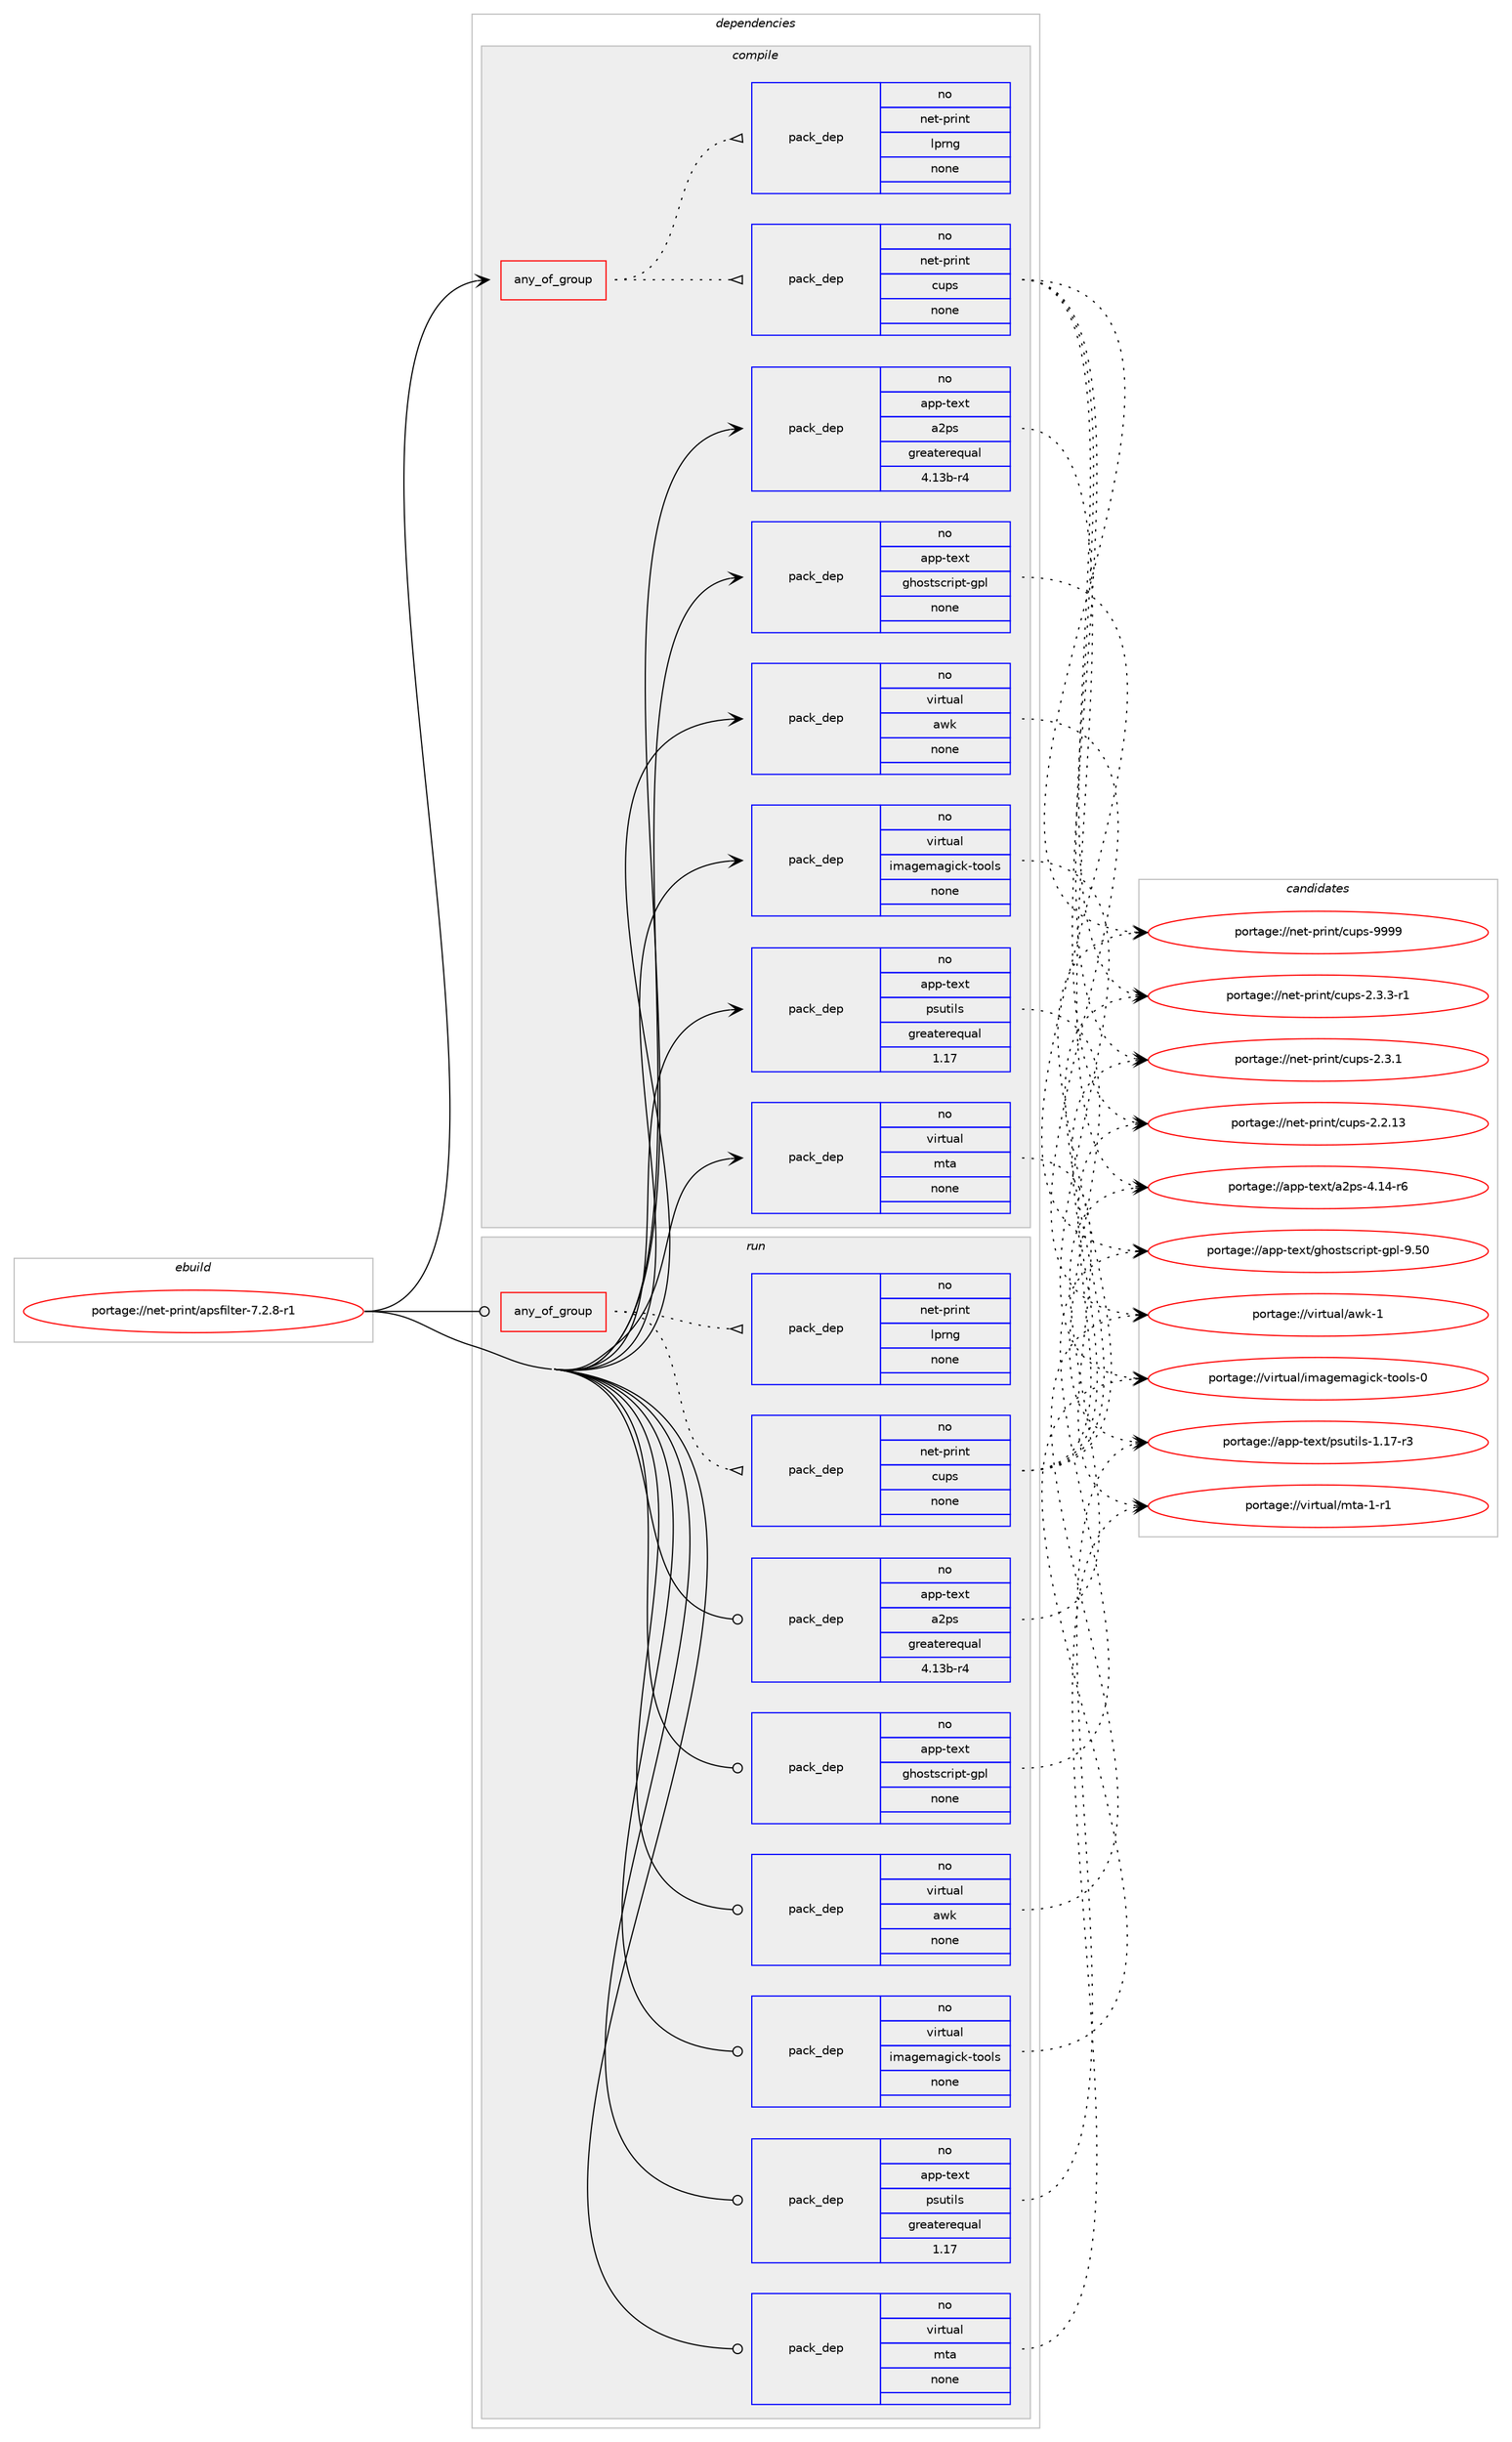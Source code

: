 digraph prolog {

# *************
# Graph options
# *************

newrank=true;
concentrate=true;
compound=true;
graph [rankdir=LR,fontname=Helvetica,fontsize=10,ranksep=1.5];#, ranksep=2.5, nodesep=0.2];
edge  [arrowhead=vee];
node  [fontname=Helvetica,fontsize=10];

# **********
# The ebuild
# **********

subgraph cluster_leftcol {
color=gray;
rank=same;
label=<<i>ebuild</i>>;
id [label="portage://net-print/apsfilter-7.2.8-r1", color=red, width=4, href="../net-print/apsfilter-7.2.8-r1.svg"];
}

# ****************
# The dependencies
# ****************

subgraph cluster_midcol {
color=gray;
label=<<i>dependencies</i>>;
subgraph cluster_compile {
fillcolor="#eeeeee";
style=filled;
label=<<i>compile</i>>;
subgraph any81 {
dependency7381 [label=<<TABLE BORDER="0" CELLBORDER="1" CELLSPACING="0" CELLPADDING="4"><TR><TD CELLPADDING="10">any_of_group</TD></TR></TABLE>>, shape=none, color=red];subgraph pack6291 {
dependency7382 [label=<<TABLE BORDER="0" CELLBORDER="1" CELLSPACING="0" CELLPADDING="4" WIDTH="220"><TR><TD ROWSPAN="6" CELLPADDING="30">pack_dep</TD></TR><TR><TD WIDTH="110">no</TD></TR><TR><TD>net-print</TD></TR><TR><TD>cups</TD></TR><TR><TD>none</TD></TR><TR><TD></TD></TR></TABLE>>, shape=none, color=blue];
}
dependency7381:e -> dependency7382:w [weight=20,style="dotted",arrowhead="oinv"];
subgraph pack6292 {
dependency7383 [label=<<TABLE BORDER="0" CELLBORDER="1" CELLSPACING="0" CELLPADDING="4" WIDTH="220"><TR><TD ROWSPAN="6" CELLPADDING="30">pack_dep</TD></TR><TR><TD WIDTH="110">no</TD></TR><TR><TD>net-print</TD></TR><TR><TD>lprng</TD></TR><TR><TD>none</TD></TR><TR><TD></TD></TR></TABLE>>, shape=none, color=blue];
}
dependency7381:e -> dependency7383:w [weight=20,style="dotted",arrowhead="oinv"];
}
id:e -> dependency7381:w [weight=20,style="solid",arrowhead="vee"];
subgraph pack6293 {
dependency7384 [label=<<TABLE BORDER="0" CELLBORDER="1" CELLSPACING="0" CELLPADDING="4" WIDTH="220"><TR><TD ROWSPAN="6" CELLPADDING="30">pack_dep</TD></TR><TR><TD WIDTH="110">no</TD></TR><TR><TD>app-text</TD></TR><TR><TD>a2ps</TD></TR><TR><TD>greaterequal</TD></TR><TR><TD>4.13b-r4</TD></TR></TABLE>>, shape=none, color=blue];
}
id:e -> dependency7384:w [weight=20,style="solid",arrowhead="vee"];
subgraph pack6294 {
dependency7385 [label=<<TABLE BORDER="0" CELLBORDER="1" CELLSPACING="0" CELLPADDING="4" WIDTH="220"><TR><TD ROWSPAN="6" CELLPADDING="30">pack_dep</TD></TR><TR><TD WIDTH="110">no</TD></TR><TR><TD>app-text</TD></TR><TR><TD>ghostscript-gpl</TD></TR><TR><TD>none</TD></TR><TR><TD></TD></TR></TABLE>>, shape=none, color=blue];
}
id:e -> dependency7385:w [weight=20,style="solid",arrowhead="vee"];
subgraph pack6295 {
dependency7386 [label=<<TABLE BORDER="0" CELLBORDER="1" CELLSPACING="0" CELLPADDING="4" WIDTH="220"><TR><TD ROWSPAN="6" CELLPADDING="30">pack_dep</TD></TR><TR><TD WIDTH="110">no</TD></TR><TR><TD>app-text</TD></TR><TR><TD>psutils</TD></TR><TR><TD>greaterequal</TD></TR><TR><TD>1.17</TD></TR></TABLE>>, shape=none, color=blue];
}
id:e -> dependency7386:w [weight=20,style="solid",arrowhead="vee"];
subgraph pack6296 {
dependency7387 [label=<<TABLE BORDER="0" CELLBORDER="1" CELLSPACING="0" CELLPADDING="4" WIDTH="220"><TR><TD ROWSPAN="6" CELLPADDING="30">pack_dep</TD></TR><TR><TD WIDTH="110">no</TD></TR><TR><TD>virtual</TD></TR><TR><TD>awk</TD></TR><TR><TD>none</TD></TR><TR><TD></TD></TR></TABLE>>, shape=none, color=blue];
}
id:e -> dependency7387:w [weight=20,style="solid",arrowhead="vee"];
subgraph pack6297 {
dependency7388 [label=<<TABLE BORDER="0" CELLBORDER="1" CELLSPACING="0" CELLPADDING="4" WIDTH="220"><TR><TD ROWSPAN="6" CELLPADDING="30">pack_dep</TD></TR><TR><TD WIDTH="110">no</TD></TR><TR><TD>virtual</TD></TR><TR><TD>imagemagick-tools</TD></TR><TR><TD>none</TD></TR><TR><TD></TD></TR></TABLE>>, shape=none, color=blue];
}
id:e -> dependency7388:w [weight=20,style="solid",arrowhead="vee"];
subgraph pack6298 {
dependency7389 [label=<<TABLE BORDER="0" CELLBORDER="1" CELLSPACING="0" CELLPADDING="4" WIDTH="220"><TR><TD ROWSPAN="6" CELLPADDING="30">pack_dep</TD></TR><TR><TD WIDTH="110">no</TD></TR><TR><TD>virtual</TD></TR><TR><TD>mta</TD></TR><TR><TD>none</TD></TR><TR><TD></TD></TR></TABLE>>, shape=none, color=blue];
}
id:e -> dependency7389:w [weight=20,style="solid",arrowhead="vee"];
}
subgraph cluster_compileandrun {
fillcolor="#eeeeee";
style=filled;
label=<<i>compile and run</i>>;
}
subgraph cluster_run {
fillcolor="#eeeeee";
style=filled;
label=<<i>run</i>>;
subgraph any82 {
dependency7390 [label=<<TABLE BORDER="0" CELLBORDER="1" CELLSPACING="0" CELLPADDING="4"><TR><TD CELLPADDING="10">any_of_group</TD></TR></TABLE>>, shape=none, color=red];subgraph pack6299 {
dependency7391 [label=<<TABLE BORDER="0" CELLBORDER="1" CELLSPACING="0" CELLPADDING="4" WIDTH="220"><TR><TD ROWSPAN="6" CELLPADDING="30">pack_dep</TD></TR><TR><TD WIDTH="110">no</TD></TR><TR><TD>net-print</TD></TR><TR><TD>cups</TD></TR><TR><TD>none</TD></TR><TR><TD></TD></TR></TABLE>>, shape=none, color=blue];
}
dependency7390:e -> dependency7391:w [weight=20,style="dotted",arrowhead="oinv"];
subgraph pack6300 {
dependency7392 [label=<<TABLE BORDER="0" CELLBORDER="1" CELLSPACING="0" CELLPADDING="4" WIDTH="220"><TR><TD ROWSPAN="6" CELLPADDING="30">pack_dep</TD></TR><TR><TD WIDTH="110">no</TD></TR><TR><TD>net-print</TD></TR><TR><TD>lprng</TD></TR><TR><TD>none</TD></TR><TR><TD></TD></TR></TABLE>>, shape=none, color=blue];
}
dependency7390:e -> dependency7392:w [weight=20,style="dotted",arrowhead="oinv"];
}
id:e -> dependency7390:w [weight=20,style="solid",arrowhead="odot"];
subgraph pack6301 {
dependency7393 [label=<<TABLE BORDER="0" CELLBORDER="1" CELLSPACING="0" CELLPADDING="4" WIDTH="220"><TR><TD ROWSPAN="6" CELLPADDING="30">pack_dep</TD></TR><TR><TD WIDTH="110">no</TD></TR><TR><TD>app-text</TD></TR><TR><TD>a2ps</TD></TR><TR><TD>greaterequal</TD></TR><TR><TD>4.13b-r4</TD></TR></TABLE>>, shape=none, color=blue];
}
id:e -> dependency7393:w [weight=20,style="solid",arrowhead="odot"];
subgraph pack6302 {
dependency7394 [label=<<TABLE BORDER="0" CELLBORDER="1" CELLSPACING="0" CELLPADDING="4" WIDTH="220"><TR><TD ROWSPAN="6" CELLPADDING="30">pack_dep</TD></TR><TR><TD WIDTH="110">no</TD></TR><TR><TD>app-text</TD></TR><TR><TD>ghostscript-gpl</TD></TR><TR><TD>none</TD></TR><TR><TD></TD></TR></TABLE>>, shape=none, color=blue];
}
id:e -> dependency7394:w [weight=20,style="solid",arrowhead="odot"];
subgraph pack6303 {
dependency7395 [label=<<TABLE BORDER="0" CELLBORDER="1" CELLSPACING="0" CELLPADDING="4" WIDTH="220"><TR><TD ROWSPAN="6" CELLPADDING="30">pack_dep</TD></TR><TR><TD WIDTH="110">no</TD></TR><TR><TD>app-text</TD></TR><TR><TD>psutils</TD></TR><TR><TD>greaterequal</TD></TR><TR><TD>1.17</TD></TR></TABLE>>, shape=none, color=blue];
}
id:e -> dependency7395:w [weight=20,style="solid",arrowhead="odot"];
subgraph pack6304 {
dependency7396 [label=<<TABLE BORDER="0" CELLBORDER="1" CELLSPACING="0" CELLPADDING="4" WIDTH="220"><TR><TD ROWSPAN="6" CELLPADDING="30">pack_dep</TD></TR><TR><TD WIDTH="110">no</TD></TR><TR><TD>virtual</TD></TR><TR><TD>awk</TD></TR><TR><TD>none</TD></TR><TR><TD></TD></TR></TABLE>>, shape=none, color=blue];
}
id:e -> dependency7396:w [weight=20,style="solid",arrowhead="odot"];
subgraph pack6305 {
dependency7397 [label=<<TABLE BORDER="0" CELLBORDER="1" CELLSPACING="0" CELLPADDING="4" WIDTH="220"><TR><TD ROWSPAN="6" CELLPADDING="30">pack_dep</TD></TR><TR><TD WIDTH="110">no</TD></TR><TR><TD>virtual</TD></TR><TR><TD>imagemagick-tools</TD></TR><TR><TD>none</TD></TR><TR><TD></TD></TR></TABLE>>, shape=none, color=blue];
}
id:e -> dependency7397:w [weight=20,style="solid",arrowhead="odot"];
subgraph pack6306 {
dependency7398 [label=<<TABLE BORDER="0" CELLBORDER="1" CELLSPACING="0" CELLPADDING="4" WIDTH="220"><TR><TD ROWSPAN="6" CELLPADDING="30">pack_dep</TD></TR><TR><TD WIDTH="110">no</TD></TR><TR><TD>virtual</TD></TR><TR><TD>mta</TD></TR><TR><TD>none</TD></TR><TR><TD></TD></TR></TABLE>>, shape=none, color=blue];
}
id:e -> dependency7398:w [weight=20,style="solid",arrowhead="odot"];
}
}

# **************
# The candidates
# **************

subgraph cluster_choices {
rank=same;
color=gray;
label=<<i>candidates</i>>;

subgraph choice6291 {
color=black;
nodesep=1;
choice1101011164511211410511011647991171121154557575757 [label="portage://net-print/cups-9999", color=red, width=4,href="../net-print/cups-9999.svg"];
choice1101011164511211410511011647991171121154550465146514511449 [label="portage://net-print/cups-2.3.3-r1", color=red, width=4,href="../net-print/cups-2.3.3-r1.svg"];
choice110101116451121141051101164799117112115455046514649 [label="portage://net-print/cups-2.3.1", color=red, width=4,href="../net-print/cups-2.3.1.svg"];
choice11010111645112114105110116479911711211545504650464951 [label="portage://net-print/cups-2.2.13", color=red, width=4,href="../net-print/cups-2.2.13.svg"];
dependency7382:e -> choice1101011164511211410511011647991171121154557575757:w [style=dotted,weight="100"];
dependency7382:e -> choice1101011164511211410511011647991171121154550465146514511449:w [style=dotted,weight="100"];
dependency7382:e -> choice110101116451121141051101164799117112115455046514649:w [style=dotted,weight="100"];
dependency7382:e -> choice11010111645112114105110116479911711211545504650464951:w [style=dotted,weight="100"];
}
subgraph choice6292 {
color=black;
nodesep=1;
}
subgraph choice6293 {
color=black;
nodesep=1;
choice971121124511610112011647975011211545524649524511454 [label="portage://app-text/a2ps-4.14-r6", color=red, width=4,href="../app-text/a2ps-4.14-r6.svg"];
dependency7384:e -> choice971121124511610112011647975011211545524649524511454:w [style=dotted,weight="100"];
}
subgraph choice6294 {
color=black;
nodesep=1;
choice97112112451161011201164710310411111511611599114105112116451031121084557465348 [label="portage://app-text/ghostscript-gpl-9.50", color=red, width=4,href="../app-text/ghostscript-gpl-9.50.svg"];
dependency7385:e -> choice97112112451161011201164710310411111511611599114105112116451031121084557465348:w [style=dotted,weight="100"];
}
subgraph choice6295 {
color=black;
nodesep=1;
choice97112112451161011201164711211511711610510811545494649554511451 [label="portage://app-text/psutils-1.17-r3", color=red, width=4,href="../app-text/psutils-1.17-r3.svg"];
dependency7386:e -> choice97112112451161011201164711211511711610510811545494649554511451:w [style=dotted,weight="100"];
}
subgraph choice6296 {
color=black;
nodesep=1;
choice1181051141161179710847971191074549 [label="portage://virtual/awk-1", color=red, width=4,href="../virtual/awk-1.svg"];
dependency7387:e -> choice1181051141161179710847971191074549:w [style=dotted,weight="100"];
}
subgraph choice6297 {
color=black;
nodesep=1;
choice1181051141161179710847105109971031011099710310599107451161111111081154548 [label="portage://virtual/imagemagick-tools-0", color=red, width=4,href="../virtual/imagemagick-tools-0.svg"];
dependency7388:e -> choice1181051141161179710847105109971031011099710310599107451161111111081154548:w [style=dotted,weight="100"];
}
subgraph choice6298 {
color=black;
nodesep=1;
choice11810511411611797108471091169745494511449 [label="portage://virtual/mta-1-r1", color=red, width=4,href="../virtual/mta-1-r1.svg"];
dependency7389:e -> choice11810511411611797108471091169745494511449:w [style=dotted,weight="100"];
}
subgraph choice6299 {
color=black;
nodesep=1;
choice1101011164511211410511011647991171121154557575757 [label="portage://net-print/cups-9999", color=red, width=4,href="../net-print/cups-9999.svg"];
choice1101011164511211410511011647991171121154550465146514511449 [label="portage://net-print/cups-2.3.3-r1", color=red, width=4,href="../net-print/cups-2.3.3-r1.svg"];
choice110101116451121141051101164799117112115455046514649 [label="portage://net-print/cups-2.3.1", color=red, width=4,href="../net-print/cups-2.3.1.svg"];
choice11010111645112114105110116479911711211545504650464951 [label="portage://net-print/cups-2.2.13", color=red, width=4,href="../net-print/cups-2.2.13.svg"];
dependency7391:e -> choice1101011164511211410511011647991171121154557575757:w [style=dotted,weight="100"];
dependency7391:e -> choice1101011164511211410511011647991171121154550465146514511449:w [style=dotted,weight="100"];
dependency7391:e -> choice110101116451121141051101164799117112115455046514649:w [style=dotted,weight="100"];
dependency7391:e -> choice11010111645112114105110116479911711211545504650464951:w [style=dotted,weight="100"];
}
subgraph choice6300 {
color=black;
nodesep=1;
}
subgraph choice6301 {
color=black;
nodesep=1;
choice971121124511610112011647975011211545524649524511454 [label="portage://app-text/a2ps-4.14-r6", color=red, width=4,href="../app-text/a2ps-4.14-r6.svg"];
dependency7393:e -> choice971121124511610112011647975011211545524649524511454:w [style=dotted,weight="100"];
}
subgraph choice6302 {
color=black;
nodesep=1;
choice97112112451161011201164710310411111511611599114105112116451031121084557465348 [label="portage://app-text/ghostscript-gpl-9.50", color=red, width=4,href="../app-text/ghostscript-gpl-9.50.svg"];
dependency7394:e -> choice97112112451161011201164710310411111511611599114105112116451031121084557465348:w [style=dotted,weight="100"];
}
subgraph choice6303 {
color=black;
nodesep=1;
choice97112112451161011201164711211511711610510811545494649554511451 [label="portage://app-text/psutils-1.17-r3", color=red, width=4,href="../app-text/psutils-1.17-r3.svg"];
dependency7395:e -> choice97112112451161011201164711211511711610510811545494649554511451:w [style=dotted,weight="100"];
}
subgraph choice6304 {
color=black;
nodesep=1;
choice1181051141161179710847971191074549 [label="portage://virtual/awk-1", color=red, width=4,href="../virtual/awk-1.svg"];
dependency7396:e -> choice1181051141161179710847971191074549:w [style=dotted,weight="100"];
}
subgraph choice6305 {
color=black;
nodesep=1;
choice1181051141161179710847105109971031011099710310599107451161111111081154548 [label="portage://virtual/imagemagick-tools-0", color=red, width=4,href="../virtual/imagemagick-tools-0.svg"];
dependency7397:e -> choice1181051141161179710847105109971031011099710310599107451161111111081154548:w [style=dotted,weight="100"];
}
subgraph choice6306 {
color=black;
nodesep=1;
choice11810511411611797108471091169745494511449 [label="portage://virtual/mta-1-r1", color=red, width=4,href="../virtual/mta-1-r1.svg"];
dependency7398:e -> choice11810511411611797108471091169745494511449:w [style=dotted,weight="100"];
}
}

}
